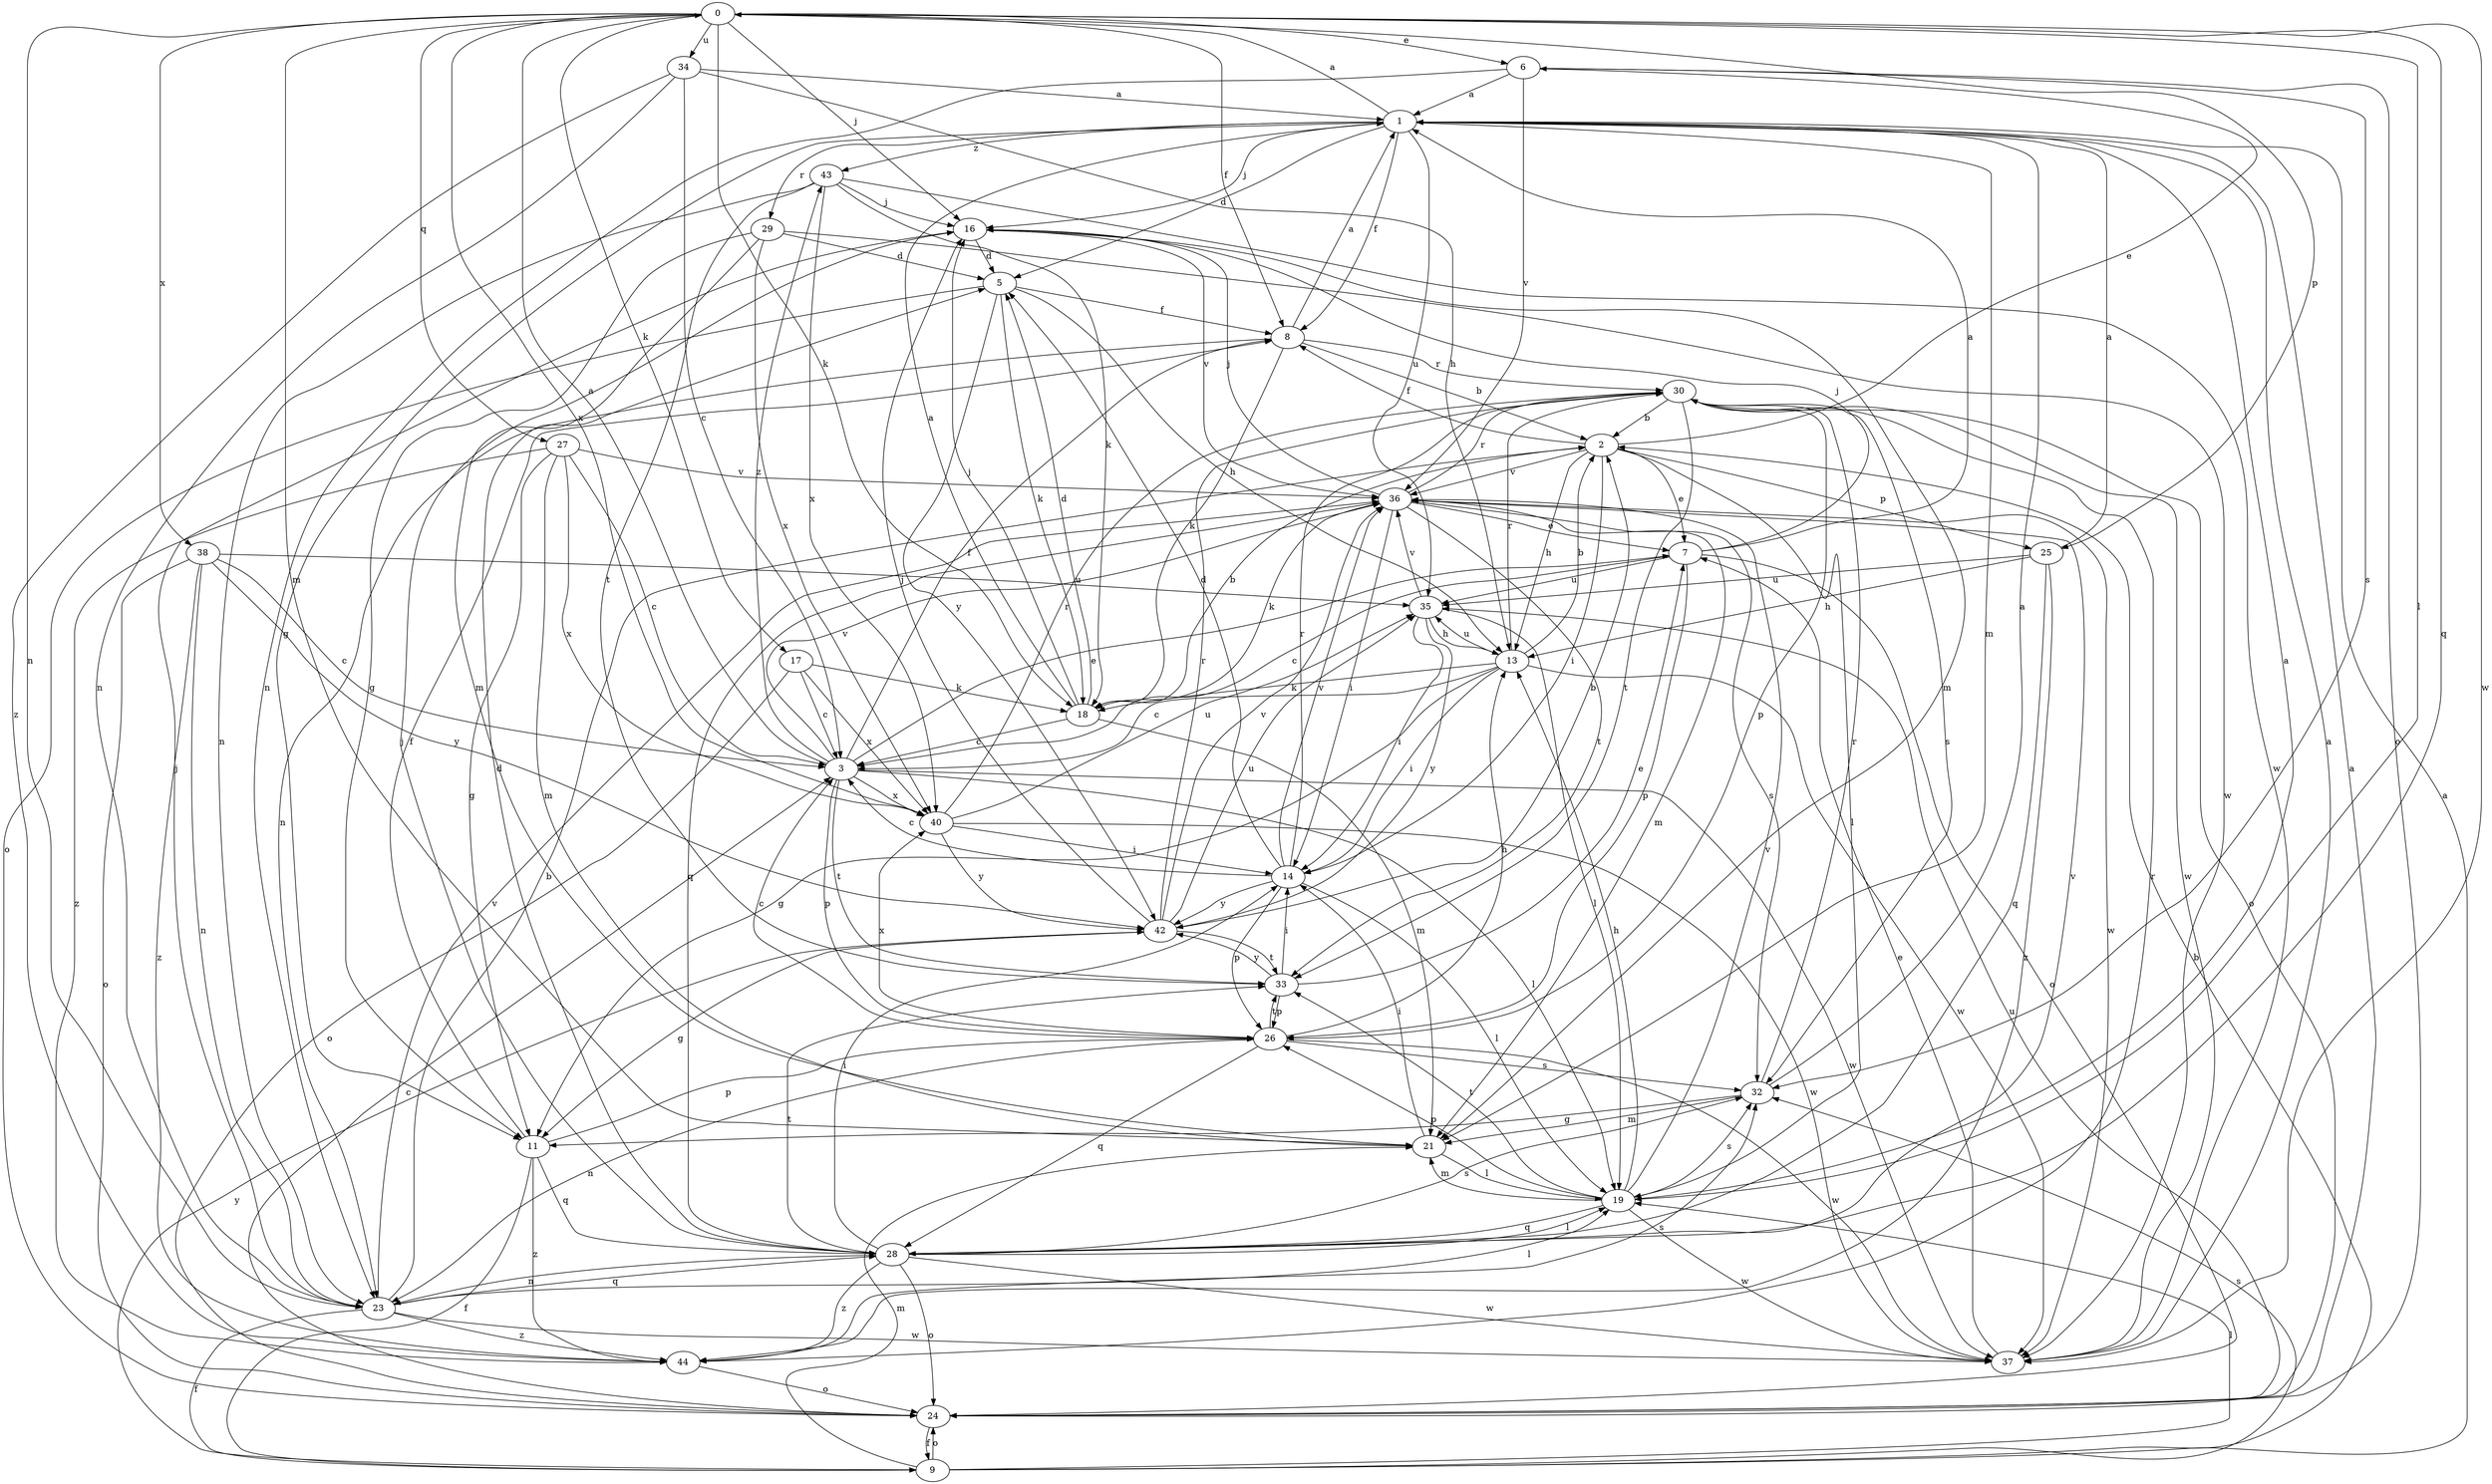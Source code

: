 strict digraph  {
0;
1;
2;
3;
5;
6;
7;
8;
9;
11;
13;
14;
16;
17;
18;
19;
21;
23;
24;
25;
26;
27;
28;
29;
30;
32;
33;
34;
35;
36;
37;
38;
40;
42;
43;
44;
0 -> 6  [label=e];
0 -> 8  [label=f];
0 -> 16  [label=j];
0 -> 17  [label=k];
0 -> 18  [label=k];
0 -> 19  [label=l];
0 -> 21  [label=m];
0 -> 23  [label=n];
0 -> 25  [label=p];
0 -> 27  [label=q];
0 -> 28  [label=q];
0 -> 34  [label=u];
0 -> 37  [label=w];
0 -> 38  [label=x];
0 -> 40  [label=x];
1 -> 0  [label=a];
1 -> 5  [label=d];
1 -> 8  [label=f];
1 -> 11  [label=g];
1 -> 16  [label=j];
1 -> 21  [label=m];
1 -> 29  [label=r];
1 -> 35  [label=u];
1 -> 43  [label=z];
2 -> 6  [label=e];
2 -> 7  [label=e];
2 -> 8  [label=f];
2 -> 13  [label=h];
2 -> 14  [label=i];
2 -> 19  [label=l];
2 -> 25  [label=p];
2 -> 36  [label=v];
3 -> 0  [label=a];
3 -> 7  [label=e];
3 -> 8  [label=f];
3 -> 19  [label=l];
3 -> 26  [label=p];
3 -> 33  [label=t];
3 -> 36  [label=v];
3 -> 37  [label=w];
3 -> 40  [label=x];
3 -> 43  [label=z];
5 -> 8  [label=f];
5 -> 13  [label=h];
5 -> 18  [label=k];
5 -> 24  [label=o];
5 -> 42  [label=y];
6 -> 1  [label=a];
6 -> 23  [label=n];
6 -> 24  [label=o];
6 -> 32  [label=s];
6 -> 36  [label=v];
7 -> 1  [label=a];
7 -> 3  [label=c];
7 -> 16  [label=j];
7 -> 24  [label=o];
7 -> 26  [label=p];
7 -> 35  [label=u];
8 -> 1  [label=a];
8 -> 2  [label=b];
8 -> 18  [label=k];
8 -> 23  [label=n];
8 -> 30  [label=r];
9 -> 1  [label=a];
9 -> 2  [label=b];
9 -> 19  [label=l];
9 -> 21  [label=m];
9 -> 24  [label=o];
9 -> 32  [label=s];
9 -> 42  [label=y];
11 -> 8  [label=f];
11 -> 9  [label=f];
11 -> 26  [label=p];
11 -> 28  [label=q];
11 -> 44  [label=z];
13 -> 2  [label=b];
13 -> 3  [label=c];
13 -> 11  [label=g];
13 -> 14  [label=i];
13 -> 18  [label=k];
13 -> 30  [label=r];
13 -> 35  [label=u];
13 -> 37  [label=w];
14 -> 3  [label=c];
14 -> 5  [label=d];
14 -> 19  [label=l];
14 -> 26  [label=p];
14 -> 30  [label=r];
14 -> 36  [label=v];
14 -> 42  [label=y];
16 -> 5  [label=d];
16 -> 21  [label=m];
16 -> 36  [label=v];
17 -> 3  [label=c];
17 -> 18  [label=k];
17 -> 24  [label=o];
17 -> 40  [label=x];
18 -> 1  [label=a];
18 -> 2  [label=b];
18 -> 3  [label=c];
18 -> 5  [label=d];
18 -> 16  [label=j];
18 -> 21  [label=m];
19 -> 1  [label=a];
19 -> 13  [label=h];
19 -> 21  [label=m];
19 -> 26  [label=p];
19 -> 28  [label=q];
19 -> 32  [label=s];
19 -> 33  [label=t];
19 -> 36  [label=v];
19 -> 37  [label=w];
21 -> 14  [label=i];
21 -> 19  [label=l];
23 -> 2  [label=b];
23 -> 9  [label=f];
23 -> 16  [label=j];
23 -> 19  [label=l];
23 -> 28  [label=q];
23 -> 36  [label=v];
23 -> 37  [label=w];
23 -> 44  [label=z];
24 -> 1  [label=a];
24 -> 3  [label=c];
24 -> 9  [label=f];
24 -> 35  [label=u];
25 -> 1  [label=a];
25 -> 13  [label=h];
25 -> 28  [label=q];
25 -> 35  [label=u];
25 -> 44  [label=z];
26 -> 3  [label=c];
26 -> 13  [label=h];
26 -> 23  [label=n];
26 -> 28  [label=q];
26 -> 32  [label=s];
26 -> 33  [label=t];
26 -> 37  [label=w];
26 -> 40  [label=x];
27 -> 3  [label=c];
27 -> 11  [label=g];
27 -> 21  [label=m];
27 -> 36  [label=v];
27 -> 40  [label=x];
27 -> 44  [label=z];
28 -> 5  [label=d];
28 -> 14  [label=i];
28 -> 16  [label=j];
28 -> 19  [label=l];
28 -> 23  [label=n];
28 -> 24  [label=o];
28 -> 32  [label=s];
28 -> 33  [label=t];
28 -> 36  [label=v];
28 -> 37  [label=w];
28 -> 44  [label=z];
29 -> 5  [label=d];
29 -> 11  [label=g];
29 -> 21  [label=m];
29 -> 37  [label=w];
29 -> 40  [label=x];
30 -> 2  [label=b];
30 -> 24  [label=o];
30 -> 26  [label=p];
30 -> 32  [label=s];
30 -> 33  [label=t];
30 -> 37  [label=w];
32 -> 1  [label=a];
32 -> 11  [label=g];
32 -> 21  [label=m];
32 -> 30  [label=r];
33 -> 7  [label=e];
33 -> 14  [label=i];
33 -> 26  [label=p];
33 -> 42  [label=y];
34 -> 1  [label=a];
34 -> 3  [label=c];
34 -> 13  [label=h];
34 -> 23  [label=n];
34 -> 44  [label=z];
35 -> 13  [label=h];
35 -> 14  [label=i];
35 -> 19  [label=l];
35 -> 36  [label=v];
35 -> 42  [label=y];
36 -> 7  [label=e];
36 -> 14  [label=i];
36 -> 16  [label=j];
36 -> 18  [label=k];
36 -> 21  [label=m];
36 -> 28  [label=q];
36 -> 30  [label=r];
36 -> 32  [label=s];
36 -> 33  [label=t];
36 -> 37  [label=w];
37 -> 1  [label=a];
37 -> 7  [label=e];
38 -> 3  [label=c];
38 -> 23  [label=n];
38 -> 24  [label=o];
38 -> 35  [label=u];
38 -> 42  [label=y];
38 -> 44  [label=z];
40 -> 14  [label=i];
40 -> 30  [label=r];
40 -> 35  [label=u];
40 -> 37  [label=w];
40 -> 42  [label=y];
42 -> 2  [label=b];
42 -> 11  [label=g];
42 -> 16  [label=j];
42 -> 30  [label=r];
42 -> 33  [label=t];
42 -> 35  [label=u];
42 -> 36  [label=v];
43 -> 16  [label=j];
43 -> 18  [label=k];
43 -> 23  [label=n];
43 -> 33  [label=t];
43 -> 37  [label=w];
43 -> 40  [label=x];
44 -> 24  [label=o];
44 -> 30  [label=r];
44 -> 32  [label=s];
}
